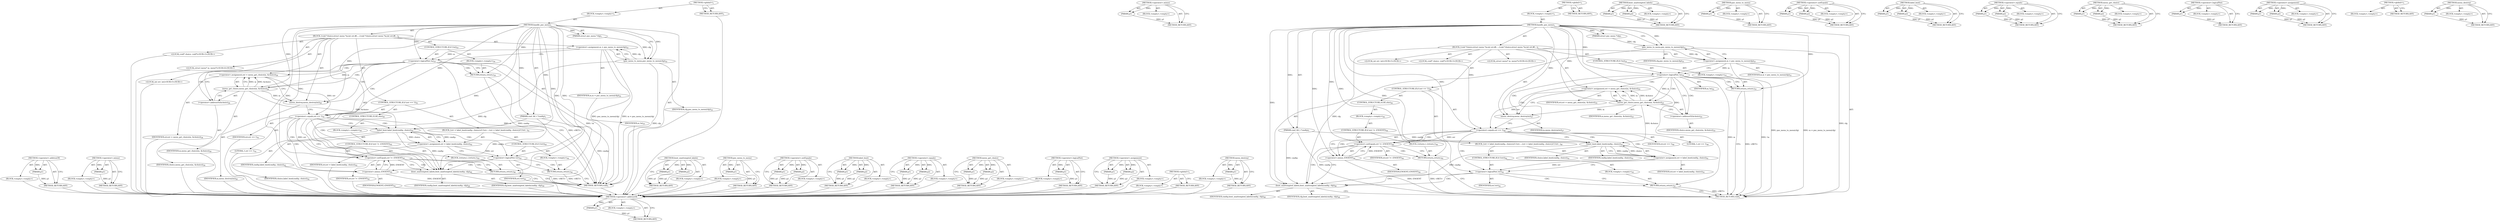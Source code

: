 digraph "menu_destroy" {
vulnerable_102 [label=<(METHOD,&lt;operator&gt;.addressOf)>];
vulnerable_103 [label=<(PARAM,p1)>];
vulnerable_104 [label=<(BLOCK,&lt;empty&gt;,&lt;empty&gt;)>];
vulnerable_105 [label=<(METHOD_RETURN,ANY)>];
vulnerable_125 [label=<(METHOD,&lt;operator&gt;.minus)>];
vulnerable_126 [label=<(PARAM,p1)>];
vulnerable_127 [label=<(BLOCK,&lt;empty&gt;,&lt;empty&gt;)>];
vulnerable_128 [label=<(METHOD_RETURN,ANY)>];
vulnerable_6 [label=<(METHOD,&lt;global&gt;)<SUB>1</SUB>>];
vulnerable_7 [label=<(BLOCK,&lt;empty&gt;,&lt;empty&gt;)<SUB>1</SUB>>];
vulnerable_8 [label=<(METHOD,handle_pxe_menu)<SUB>1</SUB>>];
vulnerable_9 [label=<(PARAM,cmd_tbl_t *cmdtp)<SUB>1</SUB>>];
vulnerable_10 [label=<(PARAM,struct pxe_menu *cfg)<SUB>1</SUB>>];
vulnerable_11 [label=<(BLOCK,{
	void *choice;
	struct menu *m;
	int err;

#i...,{
	void *choice;
	struct menu *m;
	int err;

#i...)<SUB>2</SUB>>];
vulnerable_12 [label="<(LOCAL,void* choice: void*)<SUB>3</SUB>>"];
vulnerable_13 [label="<(LOCAL,struct menu* m: menu*)<SUB>4</SUB>>"];
vulnerable_14 [label="<(LOCAL,int err: int)<SUB>5</SUB>>"];
vulnerable_15 [label=<(&lt;operator&gt;.assignment,m = pxe_menu_to_menu(cfg))<SUB>21</SUB>>];
vulnerable_16 [label=<(IDENTIFIER,m,m = pxe_menu_to_menu(cfg))<SUB>21</SUB>>];
vulnerable_17 [label=<(pxe_menu_to_menu,pxe_menu_to_menu(cfg))<SUB>21</SUB>>];
vulnerable_18 [label=<(IDENTIFIER,cfg,pxe_menu_to_menu(cfg))<SUB>21</SUB>>];
vulnerable_19 [label=<(CONTROL_STRUCTURE,IF,if (!m))<SUB>22</SUB>>];
vulnerable_20 [label=<(&lt;operator&gt;.logicalNot,!m)<SUB>22</SUB>>];
vulnerable_21 [label=<(IDENTIFIER,m,!m)<SUB>22</SUB>>];
vulnerable_22 [label=<(BLOCK,&lt;empty&gt;,&lt;empty&gt;)<SUB>23</SUB>>];
vulnerable_23 [label=<(RETURN,return;,return;)<SUB>23</SUB>>];
vulnerable_24 [label=<(&lt;operator&gt;.assignment,err = menu_get_choice(m, &amp;choice))<SUB>25</SUB>>];
vulnerable_25 [label=<(IDENTIFIER,err,err = menu_get_choice(m, &amp;choice))<SUB>25</SUB>>];
vulnerable_26 [label=<(menu_get_choice,menu_get_choice(m, &amp;choice))<SUB>25</SUB>>];
vulnerable_27 [label=<(IDENTIFIER,m,menu_get_choice(m, &amp;choice))<SUB>25</SUB>>];
vulnerable_28 [label=<(&lt;operator&gt;.addressOf,&amp;choice)<SUB>25</SUB>>];
vulnerable_29 [label=<(IDENTIFIER,choice,menu_get_choice(m, &amp;choice))<SUB>25</SUB>>];
vulnerable_30 [label=<(menu_destroy,menu_destroy(m))<SUB>27</SUB>>];
vulnerable_31 [label=<(IDENTIFIER,m,menu_destroy(m))<SUB>27</SUB>>];
vulnerable_32 [label=<(CONTROL_STRUCTURE,IF,if (err == 1))<SUB>40</SUB>>];
vulnerable_33 [label=<(&lt;operator&gt;.equals,err == 1)<SUB>40</SUB>>];
vulnerable_34 [label=<(IDENTIFIER,err,err == 1)<SUB>40</SUB>>];
vulnerable_35 [label=<(LITERAL,1,err == 1)<SUB>40</SUB>>];
vulnerable_36 [label=<(BLOCK,{
		err = label_boot(cmdtp, choice);
		if (!err...,{
		err = label_boot(cmdtp, choice);
		if (!err...)<SUB>40</SUB>>];
vulnerable_37 [label=<(&lt;operator&gt;.assignment,err = label_boot(cmdtp, choice))<SUB>41</SUB>>];
vulnerable_38 [label=<(IDENTIFIER,err,err = label_boot(cmdtp, choice))<SUB>41</SUB>>];
vulnerable_39 [label=<(label_boot,label_boot(cmdtp, choice))<SUB>41</SUB>>];
vulnerable_40 [label=<(IDENTIFIER,cmdtp,label_boot(cmdtp, choice))<SUB>41</SUB>>];
vulnerable_41 [label=<(IDENTIFIER,choice,label_boot(cmdtp, choice))<SUB>41</SUB>>];
vulnerable_42 [label=<(CONTROL_STRUCTURE,IF,if (!err))<SUB>42</SUB>>];
vulnerable_43 [label=<(&lt;operator&gt;.logicalNot,!err)<SUB>42</SUB>>];
vulnerable_44 [label=<(IDENTIFIER,err,!err)<SUB>42</SUB>>];
vulnerable_45 [label=<(BLOCK,&lt;empty&gt;,&lt;empty&gt;)<SUB>43</SUB>>];
vulnerable_46 [label=<(RETURN,return;,return;)<SUB>43</SUB>>];
vulnerable_47 [label=<(CONTROL_STRUCTURE,ELSE,else)<SUB>44</SUB>>];
vulnerable_48 [label=<(BLOCK,&lt;empty&gt;,&lt;empty&gt;)<SUB>44</SUB>>];
vulnerable_49 [label=<(CONTROL_STRUCTURE,IF,if (err != -ENOENT))<SUB>44</SUB>>];
vulnerable_50 [label=<(&lt;operator&gt;.notEquals,err != -ENOENT)<SUB>44</SUB>>];
vulnerable_51 [label=<(IDENTIFIER,err,err != -ENOENT)<SUB>44</SUB>>];
vulnerable_52 [label=<(&lt;operator&gt;.minus,-ENOENT)<SUB>44</SUB>>];
vulnerable_53 [label=<(IDENTIFIER,ENOENT,-ENOENT)<SUB>44</SUB>>];
vulnerable_54 [label=<(BLOCK,{
		return;
	},{
		return;
	})<SUB>44</SUB>>];
vulnerable_55 [label=<(RETURN,return;,return;)<SUB>45</SUB>>];
vulnerable_56 [label=<(boot_unattempted_labels,boot_unattempted_labels(cmdtp, cfg))<SUB>48</SUB>>];
vulnerable_57 [label=<(IDENTIFIER,cmdtp,boot_unattempted_labels(cmdtp, cfg))<SUB>48</SUB>>];
vulnerable_58 [label=<(IDENTIFIER,cfg,boot_unattempted_labels(cmdtp, cfg))<SUB>48</SUB>>];
vulnerable_59 [label=<(METHOD_RETURN,void)<SUB>1</SUB>>];
vulnerable_61 [label=<(METHOD_RETURN,ANY)<SUB>1</SUB>>];
vulnerable_129 [label=<(METHOD,boot_unattempted_labels)>];
vulnerable_130 [label=<(PARAM,p1)>];
vulnerable_131 [label=<(PARAM,p2)>];
vulnerable_132 [label=<(BLOCK,&lt;empty&gt;,&lt;empty&gt;)>];
vulnerable_133 [label=<(METHOD_RETURN,ANY)>];
vulnerable_89 [label=<(METHOD,pxe_menu_to_menu)>];
vulnerable_90 [label=<(PARAM,p1)>];
vulnerable_91 [label=<(BLOCK,&lt;empty&gt;,&lt;empty&gt;)>];
vulnerable_92 [label=<(METHOD_RETURN,ANY)>];
vulnerable_120 [label=<(METHOD,&lt;operator&gt;.notEquals)>];
vulnerable_121 [label=<(PARAM,p1)>];
vulnerable_122 [label=<(PARAM,p2)>];
vulnerable_123 [label=<(BLOCK,&lt;empty&gt;,&lt;empty&gt;)>];
vulnerable_124 [label=<(METHOD_RETURN,ANY)>];
vulnerable_115 [label=<(METHOD,label_boot)>];
vulnerable_116 [label=<(PARAM,p1)>];
vulnerable_117 [label=<(PARAM,p2)>];
vulnerable_118 [label=<(BLOCK,&lt;empty&gt;,&lt;empty&gt;)>];
vulnerable_119 [label=<(METHOD_RETURN,ANY)>];
vulnerable_110 [label=<(METHOD,&lt;operator&gt;.equals)>];
vulnerable_111 [label=<(PARAM,p1)>];
vulnerable_112 [label=<(PARAM,p2)>];
vulnerable_113 [label=<(BLOCK,&lt;empty&gt;,&lt;empty&gt;)>];
vulnerable_114 [label=<(METHOD_RETURN,ANY)>];
vulnerable_97 [label=<(METHOD,menu_get_choice)>];
vulnerable_98 [label=<(PARAM,p1)>];
vulnerable_99 [label=<(PARAM,p2)>];
vulnerable_100 [label=<(BLOCK,&lt;empty&gt;,&lt;empty&gt;)>];
vulnerable_101 [label=<(METHOD_RETURN,ANY)>];
vulnerable_93 [label=<(METHOD,&lt;operator&gt;.logicalNot)>];
vulnerable_94 [label=<(PARAM,p1)>];
vulnerable_95 [label=<(BLOCK,&lt;empty&gt;,&lt;empty&gt;)>];
vulnerable_96 [label=<(METHOD_RETURN,ANY)>];
vulnerable_84 [label=<(METHOD,&lt;operator&gt;.assignment)>];
vulnerable_85 [label=<(PARAM,p1)>];
vulnerable_86 [label=<(PARAM,p2)>];
vulnerable_87 [label=<(BLOCK,&lt;empty&gt;,&lt;empty&gt;)>];
vulnerable_88 [label=<(METHOD_RETURN,ANY)>];
vulnerable_78 [label=<(METHOD,&lt;global&gt;)<SUB>1</SUB>>];
vulnerable_79 [label=<(BLOCK,&lt;empty&gt;,&lt;empty&gt;)>];
vulnerable_80 [label=<(METHOD_RETURN,ANY)>];
vulnerable_106 [label=<(METHOD,menu_destroy)>];
vulnerable_107 [label=<(PARAM,p1)>];
vulnerable_108 [label=<(BLOCK,&lt;empty&gt;,&lt;empty&gt;)>];
vulnerable_109 [label=<(METHOD_RETURN,ANY)>];
fixed_102 [label=<(METHOD,&lt;operator&gt;.addressOf)>];
fixed_103 [label=<(PARAM,p1)>];
fixed_104 [label=<(BLOCK,&lt;empty&gt;,&lt;empty&gt;)>];
fixed_105 [label=<(METHOD_RETURN,ANY)>];
fixed_125 [label=<(METHOD,&lt;operator&gt;.minus)>];
fixed_126 [label=<(PARAM,p1)>];
fixed_127 [label=<(BLOCK,&lt;empty&gt;,&lt;empty&gt;)>];
fixed_128 [label=<(METHOD_RETURN,ANY)>];
fixed_6 [label=<(METHOD,&lt;global&gt;)<SUB>1</SUB>>];
fixed_7 [label=<(BLOCK,&lt;empty&gt;,&lt;empty&gt;)<SUB>1</SUB>>];
fixed_8 [label=<(METHOD,handle_pxe_menu)<SUB>1</SUB>>];
fixed_9 [label=<(PARAM,cmd_tbl_t *cmdtp)<SUB>1</SUB>>];
fixed_10 [label=<(PARAM,struct pxe_menu *cfg)<SUB>1</SUB>>];
fixed_11 [label=<(BLOCK,{
	void *choice;
	struct menu *m;
	int err;

#i...,{
	void *choice;
	struct menu *m;
	int err;

#i...)<SUB>2</SUB>>];
fixed_12 [label="<(LOCAL,void* choice: void*)<SUB>3</SUB>>"];
fixed_13 [label="<(LOCAL,struct menu* m: menu*)<SUB>4</SUB>>"];
fixed_14 [label="<(LOCAL,int err: int)<SUB>5</SUB>>"];
fixed_15 [label=<(&lt;operator&gt;.assignment,m = pxe_menu_to_menu(cfg))<SUB>22</SUB>>];
fixed_16 [label=<(IDENTIFIER,m,m = pxe_menu_to_menu(cfg))<SUB>22</SUB>>];
fixed_17 [label=<(pxe_menu_to_menu,pxe_menu_to_menu(cfg))<SUB>22</SUB>>];
fixed_18 [label=<(IDENTIFIER,cfg,pxe_menu_to_menu(cfg))<SUB>22</SUB>>];
fixed_19 [label=<(CONTROL_STRUCTURE,IF,if (!m))<SUB>23</SUB>>];
fixed_20 [label=<(&lt;operator&gt;.logicalNot,!m)<SUB>23</SUB>>];
fixed_21 [label=<(IDENTIFIER,m,!m)<SUB>23</SUB>>];
fixed_22 [label=<(BLOCK,&lt;empty&gt;,&lt;empty&gt;)<SUB>24</SUB>>];
fixed_23 [label=<(RETURN,return;,return;)<SUB>24</SUB>>];
fixed_24 [label=<(&lt;operator&gt;.assignment,err = menu_get_choice(m, &amp;choice))<SUB>26</SUB>>];
fixed_25 [label=<(IDENTIFIER,err,err = menu_get_choice(m, &amp;choice))<SUB>26</SUB>>];
fixed_26 [label=<(menu_get_choice,menu_get_choice(m, &amp;choice))<SUB>26</SUB>>];
fixed_27 [label=<(IDENTIFIER,m,menu_get_choice(m, &amp;choice))<SUB>26</SUB>>];
fixed_28 [label=<(&lt;operator&gt;.addressOf,&amp;choice)<SUB>26</SUB>>];
fixed_29 [label=<(IDENTIFIER,choice,menu_get_choice(m, &amp;choice))<SUB>26</SUB>>];
fixed_30 [label=<(menu_destroy,menu_destroy(m))<SUB>28</SUB>>];
fixed_31 [label=<(IDENTIFIER,m,menu_destroy(m))<SUB>28</SUB>>];
fixed_32 [label=<(CONTROL_STRUCTURE,IF,if (err == 1))<SUB>41</SUB>>];
fixed_33 [label=<(&lt;operator&gt;.equals,err == 1)<SUB>41</SUB>>];
fixed_34 [label=<(IDENTIFIER,err,err == 1)<SUB>41</SUB>>];
fixed_35 [label=<(LITERAL,1,err == 1)<SUB>41</SUB>>];
fixed_36 [label=<(BLOCK,{
		err = label_boot(cmdtp, choice);
		if (!err...,{
		err = label_boot(cmdtp, choice);
		if (!err...)<SUB>41</SUB>>];
fixed_37 [label=<(&lt;operator&gt;.assignment,err = label_boot(cmdtp, choice))<SUB>42</SUB>>];
fixed_38 [label=<(IDENTIFIER,err,err = label_boot(cmdtp, choice))<SUB>42</SUB>>];
fixed_39 [label=<(label_boot,label_boot(cmdtp, choice))<SUB>42</SUB>>];
fixed_40 [label=<(IDENTIFIER,cmdtp,label_boot(cmdtp, choice))<SUB>42</SUB>>];
fixed_41 [label=<(IDENTIFIER,choice,label_boot(cmdtp, choice))<SUB>42</SUB>>];
fixed_42 [label=<(CONTROL_STRUCTURE,IF,if (!err))<SUB>43</SUB>>];
fixed_43 [label=<(&lt;operator&gt;.logicalNot,!err)<SUB>43</SUB>>];
fixed_44 [label=<(IDENTIFIER,err,!err)<SUB>43</SUB>>];
fixed_45 [label=<(BLOCK,&lt;empty&gt;,&lt;empty&gt;)<SUB>44</SUB>>];
fixed_46 [label=<(RETURN,return;,return;)<SUB>44</SUB>>];
fixed_47 [label=<(CONTROL_STRUCTURE,ELSE,else)<SUB>45</SUB>>];
fixed_48 [label=<(BLOCK,&lt;empty&gt;,&lt;empty&gt;)<SUB>45</SUB>>];
fixed_49 [label=<(CONTROL_STRUCTURE,IF,if (err != -ENOENT))<SUB>45</SUB>>];
fixed_50 [label=<(&lt;operator&gt;.notEquals,err != -ENOENT)<SUB>45</SUB>>];
fixed_51 [label=<(IDENTIFIER,err,err != -ENOENT)<SUB>45</SUB>>];
fixed_52 [label=<(&lt;operator&gt;.minus,-ENOENT)<SUB>45</SUB>>];
fixed_53 [label=<(IDENTIFIER,ENOENT,-ENOENT)<SUB>45</SUB>>];
fixed_54 [label=<(BLOCK,{
		return;
	},{
		return;
	})<SUB>45</SUB>>];
fixed_55 [label=<(RETURN,return;,return;)<SUB>46</SUB>>];
fixed_56 [label=<(boot_unattempted_labels,boot_unattempted_labels(cmdtp, cfg))<SUB>49</SUB>>];
fixed_57 [label=<(IDENTIFIER,cmdtp,boot_unattempted_labels(cmdtp, cfg))<SUB>49</SUB>>];
fixed_58 [label=<(IDENTIFIER,cfg,boot_unattempted_labels(cmdtp, cfg))<SUB>49</SUB>>];
fixed_59 [label=<(METHOD_RETURN,void)<SUB>1</SUB>>];
fixed_61 [label=<(METHOD_RETURN,ANY)<SUB>1</SUB>>];
fixed_129 [label=<(METHOD,boot_unattempted_labels)>];
fixed_130 [label=<(PARAM,p1)>];
fixed_131 [label=<(PARAM,p2)>];
fixed_132 [label=<(BLOCK,&lt;empty&gt;,&lt;empty&gt;)>];
fixed_133 [label=<(METHOD_RETURN,ANY)>];
fixed_89 [label=<(METHOD,pxe_menu_to_menu)>];
fixed_90 [label=<(PARAM,p1)>];
fixed_91 [label=<(BLOCK,&lt;empty&gt;,&lt;empty&gt;)>];
fixed_92 [label=<(METHOD_RETURN,ANY)>];
fixed_120 [label=<(METHOD,&lt;operator&gt;.notEquals)>];
fixed_121 [label=<(PARAM,p1)>];
fixed_122 [label=<(PARAM,p2)>];
fixed_123 [label=<(BLOCK,&lt;empty&gt;,&lt;empty&gt;)>];
fixed_124 [label=<(METHOD_RETURN,ANY)>];
fixed_115 [label=<(METHOD,label_boot)>];
fixed_116 [label=<(PARAM,p1)>];
fixed_117 [label=<(PARAM,p2)>];
fixed_118 [label=<(BLOCK,&lt;empty&gt;,&lt;empty&gt;)>];
fixed_119 [label=<(METHOD_RETURN,ANY)>];
fixed_110 [label=<(METHOD,&lt;operator&gt;.equals)>];
fixed_111 [label=<(PARAM,p1)>];
fixed_112 [label=<(PARAM,p2)>];
fixed_113 [label=<(BLOCK,&lt;empty&gt;,&lt;empty&gt;)>];
fixed_114 [label=<(METHOD_RETURN,ANY)>];
fixed_97 [label=<(METHOD,menu_get_choice)>];
fixed_98 [label=<(PARAM,p1)>];
fixed_99 [label=<(PARAM,p2)>];
fixed_100 [label=<(BLOCK,&lt;empty&gt;,&lt;empty&gt;)>];
fixed_101 [label=<(METHOD_RETURN,ANY)>];
fixed_93 [label=<(METHOD,&lt;operator&gt;.logicalNot)>];
fixed_94 [label=<(PARAM,p1)>];
fixed_95 [label=<(BLOCK,&lt;empty&gt;,&lt;empty&gt;)>];
fixed_96 [label=<(METHOD_RETURN,ANY)>];
fixed_84 [label=<(METHOD,&lt;operator&gt;.assignment)>];
fixed_85 [label=<(PARAM,p1)>];
fixed_86 [label=<(PARAM,p2)>];
fixed_87 [label=<(BLOCK,&lt;empty&gt;,&lt;empty&gt;)>];
fixed_88 [label=<(METHOD_RETURN,ANY)>];
fixed_78 [label=<(METHOD,&lt;global&gt;)<SUB>1</SUB>>];
fixed_79 [label=<(BLOCK,&lt;empty&gt;,&lt;empty&gt;)>];
fixed_80 [label=<(METHOD_RETURN,ANY)>];
fixed_106 [label=<(METHOD,menu_destroy)>];
fixed_107 [label=<(PARAM,p1)>];
fixed_108 [label=<(BLOCK,&lt;empty&gt;,&lt;empty&gt;)>];
fixed_109 [label=<(METHOD_RETURN,ANY)>];
vulnerable_102 -> vulnerable_103  [key=0, label="AST: "];
vulnerable_102 -> vulnerable_103  [key=1, label="DDG: "];
vulnerable_102 -> vulnerable_104  [key=0, label="AST: "];
vulnerable_102 -> vulnerable_105  [key=0, label="AST: "];
vulnerable_102 -> vulnerable_105  [key=1, label="CFG: "];
vulnerable_103 -> vulnerable_105  [key=0, label="DDG: p1"];
vulnerable_125 -> vulnerable_126  [key=0, label="AST: "];
vulnerable_125 -> vulnerable_126  [key=1, label="DDG: "];
vulnerable_125 -> vulnerable_127  [key=0, label="AST: "];
vulnerable_125 -> vulnerable_128  [key=0, label="AST: "];
vulnerable_125 -> vulnerable_128  [key=1, label="CFG: "];
vulnerable_126 -> vulnerable_128  [key=0, label="DDG: p1"];
vulnerable_6 -> vulnerable_7  [key=0, label="AST: "];
vulnerable_6 -> vulnerable_61  [key=0, label="AST: "];
vulnerable_6 -> vulnerable_61  [key=1, label="CFG: "];
vulnerable_7 -> vulnerable_8  [key=0, label="AST: "];
vulnerable_8 -> vulnerable_9  [key=0, label="AST: "];
vulnerable_8 -> vulnerable_9  [key=1, label="DDG: "];
vulnerable_8 -> vulnerable_10  [key=0, label="AST: "];
vulnerable_8 -> vulnerable_10  [key=1, label="DDG: "];
vulnerable_8 -> vulnerable_11  [key=0, label="AST: "];
vulnerable_8 -> vulnerable_59  [key=0, label="AST: "];
vulnerable_8 -> vulnerable_17  [key=0, label="CFG: "];
vulnerable_8 -> vulnerable_17  [key=1, label="DDG: "];
vulnerable_8 -> vulnerable_30  [key=0, label="DDG: "];
vulnerable_8 -> vulnerable_56  [key=0, label="DDG: "];
vulnerable_8 -> vulnerable_20  [key=0, label="DDG: "];
vulnerable_8 -> vulnerable_23  [key=0, label="DDG: "];
vulnerable_8 -> vulnerable_26  [key=0, label="DDG: "];
vulnerable_8 -> vulnerable_33  [key=0, label="DDG: "];
vulnerable_8 -> vulnerable_39  [key=0, label="DDG: "];
vulnerable_8 -> vulnerable_43  [key=0, label="DDG: "];
vulnerable_8 -> vulnerable_46  [key=0, label="DDG: "];
vulnerable_8 -> vulnerable_50  [key=0, label="DDG: "];
vulnerable_8 -> vulnerable_55  [key=0, label="DDG: "];
vulnerable_8 -> vulnerable_52  [key=0, label="DDG: "];
vulnerable_9 -> vulnerable_59  [key=0, label="DDG: cmdtp"];
vulnerable_9 -> vulnerable_56  [key=0, label="DDG: cmdtp"];
vulnerable_9 -> vulnerable_39  [key=0, label="DDG: cmdtp"];
vulnerable_10 -> vulnerable_17  [key=0, label="DDG: cfg"];
vulnerable_11 -> vulnerable_12  [key=0, label="AST: "];
vulnerable_11 -> vulnerable_13  [key=0, label="AST: "];
vulnerable_11 -> vulnerable_14  [key=0, label="AST: "];
vulnerable_11 -> vulnerable_15  [key=0, label="AST: "];
vulnerable_11 -> vulnerable_19  [key=0, label="AST: "];
vulnerable_11 -> vulnerable_24  [key=0, label="AST: "];
vulnerable_11 -> vulnerable_30  [key=0, label="AST: "];
vulnerable_11 -> vulnerable_32  [key=0, label="AST: "];
vulnerable_11 -> vulnerable_56  [key=0, label="AST: "];
vulnerable_15 -> vulnerable_16  [key=0, label="AST: "];
vulnerable_15 -> vulnerable_17  [key=0, label="AST: "];
vulnerable_15 -> vulnerable_20  [key=0, label="CFG: "];
vulnerable_15 -> vulnerable_20  [key=1, label="DDG: m"];
vulnerable_15 -> vulnerable_59  [key=0, label="DDG: pxe_menu_to_menu(cfg)"];
vulnerable_15 -> vulnerable_59  [key=1, label="DDG: m = pxe_menu_to_menu(cfg)"];
vulnerable_17 -> vulnerable_18  [key=0, label="AST: "];
vulnerable_17 -> vulnerable_15  [key=0, label="CFG: "];
vulnerable_17 -> vulnerable_15  [key=1, label="DDG: cfg"];
vulnerable_17 -> vulnerable_59  [key=0, label="DDG: cfg"];
vulnerable_17 -> vulnerable_56  [key=0, label="DDG: cfg"];
vulnerable_19 -> vulnerable_20  [key=0, label="AST: "];
vulnerable_19 -> vulnerable_22  [key=0, label="AST: "];
vulnerable_20 -> vulnerable_21  [key=0, label="AST: "];
vulnerable_20 -> vulnerable_23  [key=0, label="CFG: "];
vulnerable_20 -> vulnerable_23  [key=1, label="CDG: "];
vulnerable_20 -> vulnerable_28  [key=0, label="CFG: "];
vulnerable_20 -> vulnerable_28  [key=1, label="CDG: "];
vulnerable_20 -> vulnerable_59  [key=0, label="DDG: m"];
vulnerable_20 -> vulnerable_59  [key=1, label="DDG: !m"];
vulnerable_20 -> vulnerable_26  [key=0, label="DDG: m"];
vulnerable_20 -> vulnerable_26  [key=1, label="CDG: "];
vulnerable_20 -> vulnerable_24  [key=0, label="CDG: "];
vulnerable_20 -> vulnerable_30  [key=0, label="CDG: "];
vulnerable_20 -> vulnerable_33  [key=0, label="CDG: "];
vulnerable_22 -> vulnerable_23  [key=0, label="AST: "];
vulnerable_23 -> vulnerable_59  [key=0, label="CFG: "];
vulnerable_23 -> vulnerable_59  [key=1, label="DDG: &lt;RET&gt;"];
vulnerable_24 -> vulnerable_25  [key=0, label="AST: "];
vulnerable_24 -> vulnerable_26  [key=0, label="AST: "];
vulnerable_24 -> vulnerable_30  [key=0, label="CFG: "];
vulnerable_24 -> vulnerable_33  [key=0, label="DDG: err"];
vulnerable_26 -> vulnerable_27  [key=0, label="AST: "];
vulnerable_26 -> vulnerable_28  [key=0, label="AST: "];
vulnerable_26 -> vulnerable_24  [key=0, label="CFG: "];
vulnerable_26 -> vulnerable_24  [key=1, label="DDG: m"];
vulnerable_26 -> vulnerable_24  [key=2, label="DDG: &amp;choice"];
vulnerable_26 -> vulnerable_30  [key=0, label="DDG: m"];
vulnerable_26 -> vulnerable_39  [key=0, label="DDG: &amp;choice"];
vulnerable_28 -> vulnerable_29  [key=0, label="AST: "];
vulnerable_28 -> vulnerable_26  [key=0, label="CFG: "];
vulnerable_30 -> vulnerable_31  [key=0, label="AST: "];
vulnerable_30 -> vulnerable_33  [key=0, label="CFG: "];
vulnerable_32 -> vulnerable_33  [key=0, label="AST: "];
vulnerable_32 -> vulnerable_36  [key=0, label="AST: "];
vulnerable_32 -> vulnerable_47  [key=0, label="AST: "];
vulnerable_33 -> vulnerable_34  [key=0, label="AST: "];
vulnerable_33 -> vulnerable_35  [key=0, label="AST: "];
vulnerable_33 -> vulnerable_39  [key=0, label="CFG: "];
vulnerable_33 -> vulnerable_39  [key=1, label="CDG: "];
vulnerable_33 -> vulnerable_52  [key=0, label="CFG: "];
vulnerable_33 -> vulnerable_52  [key=1, label="CDG: "];
vulnerable_33 -> vulnerable_50  [key=0, label="DDG: err"];
vulnerable_33 -> vulnerable_50  [key=1, label="CDG: "];
vulnerable_33 -> vulnerable_37  [key=0, label="CDG: "];
vulnerable_33 -> vulnerable_43  [key=0, label="CDG: "];
vulnerable_36 -> vulnerable_37  [key=0, label="AST: "];
vulnerable_36 -> vulnerable_42  [key=0, label="AST: "];
vulnerable_37 -> vulnerable_38  [key=0, label="AST: "];
vulnerable_37 -> vulnerable_39  [key=0, label="AST: "];
vulnerable_37 -> vulnerable_43  [key=0, label="CFG: "];
vulnerable_37 -> vulnerable_43  [key=1, label="DDG: err"];
vulnerable_39 -> vulnerable_40  [key=0, label="AST: "];
vulnerable_39 -> vulnerable_41  [key=0, label="AST: "];
vulnerable_39 -> vulnerable_37  [key=0, label="CFG: "];
vulnerable_39 -> vulnerable_37  [key=1, label="DDG: cmdtp"];
vulnerable_39 -> vulnerable_37  [key=2, label="DDG: choice"];
vulnerable_39 -> vulnerable_56  [key=0, label="DDG: cmdtp"];
vulnerable_42 -> vulnerable_43  [key=0, label="AST: "];
vulnerable_42 -> vulnerable_45  [key=0, label="AST: "];
vulnerable_43 -> vulnerable_44  [key=0, label="AST: "];
vulnerable_43 -> vulnerable_46  [key=0, label="CFG: "];
vulnerable_43 -> vulnerable_46  [key=1, label="CDG: "];
vulnerable_43 -> vulnerable_56  [key=0, label="CFG: "];
vulnerable_43 -> vulnerable_56  [key=1, label="CDG: "];
vulnerable_45 -> vulnerable_46  [key=0, label="AST: "];
vulnerable_46 -> vulnerable_59  [key=0, label="CFG: "];
vulnerable_46 -> vulnerable_59  [key=1, label="DDG: &lt;RET&gt;"];
vulnerable_47 -> vulnerable_48  [key=0, label="AST: "];
vulnerable_48 -> vulnerable_49  [key=0, label="AST: "];
vulnerable_49 -> vulnerable_50  [key=0, label="AST: "];
vulnerable_49 -> vulnerable_54  [key=0, label="AST: "];
vulnerable_50 -> vulnerable_51  [key=0, label="AST: "];
vulnerable_50 -> vulnerable_52  [key=0, label="AST: "];
vulnerable_50 -> vulnerable_55  [key=0, label="CFG: "];
vulnerable_50 -> vulnerable_55  [key=1, label="CDG: "];
vulnerable_50 -> vulnerable_56  [key=0, label="CFG: "];
vulnerable_50 -> vulnerable_56  [key=1, label="CDG: "];
vulnerable_52 -> vulnerable_53  [key=0, label="AST: "];
vulnerable_52 -> vulnerable_50  [key=0, label="CFG: "];
vulnerable_52 -> vulnerable_50  [key=1, label="DDG: ENOENT"];
vulnerable_52 -> vulnerable_59  [key=0, label="DDG: ENOENT"];
vulnerable_54 -> vulnerable_55  [key=0, label="AST: "];
vulnerable_55 -> vulnerable_59  [key=0, label="CFG: "];
vulnerable_55 -> vulnerable_59  [key=1, label="DDG: &lt;RET&gt;"];
vulnerable_56 -> vulnerable_57  [key=0, label="AST: "];
vulnerable_56 -> vulnerable_58  [key=0, label="AST: "];
vulnerable_56 -> vulnerable_59  [key=0, label="CFG: "];
vulnerable_129 -> vulnerable_130  [key=0, label="AST: "];
vulnerable_129 -> vulnerable_130  [key=1, label="DDG: "];
vulnerable_129 -> vulnerable_132  [key=0, label="AST: "];
vulnerable_129 -> vulnerable_131  [key=0, label="AST: "];
vulnerable_129 -> vulnerable_131  [key=1, label="DDG: "];
vulnerable_129 -> vulnerable_133  [key=0, label="AST: "];
vulnerable_129 -> vulnerable_133  [key=1, label="CFG: "];
vulnerable_130 -> vulnerable_133  [key=0, label="DDG: p1"];
vulnerable_131 -> vulnerable_133  [key=0, label="DDG: p2"];
vulnerable_89 -> vulnerable_90  [key=0, label="AST: "];
vulnerable_89 -> vulnerable_90  [key=1, label="DDG: "];
vulnerable_89 -> vulnerable_91  [key=0, label="AST: "];
vulnerable_89 -> vulnerable_92  [key=0, label="AST: "];
vulnerable_89 -> vulnerable_92  [key=1, label="CFG: "];
vulnerable_90 -> vulnerable_92  [key=0, label="DDG: p1"];
vulnerable_120 -> vulnerable_121  [key=0, label="AST: "];
vulnerable_120 -> vulnerable_121  [key=1, label="DDG: "];
vulnerable_120 -> vulnerable_123  [key=0, label="AST: "];
vulnerable_120 -> vulnerable_122  [key=0, label="AST: "];
vulnerable_120 -> vulnerable_122  [key=1, label="DDG: "];
vulnerable_120 -> vulnerable_124  [key=0, label="AST: "];
vulnerable_120 -> vulnerable_124  [key=1, label="CFG: "];
vulnerable_121 -> vulnerable_124  [key=0, label="DDG: p1"];
vulnerable_122 -> vulnerable_124  [key=0, label="DDG: p2"];
vulnerable_115 -> vulnerable_116  [key=0, label="AST: "];
vulnerable_115 -> vulnerable_116  [key=1, label="DDG: "];
vulnerable_115 -> vulnerable_118  [key=0, label="AST: "];
vulnerable_115 -> vulnerable_117  [key=0, label="AST: "];
vulnerable_115 -> vulnerable_117  [key=1, label="DDG: "];
vulnerable_115 -> vulnerable_119  [key=0, label="AST: "];
vulnerable_115 -> vulnerable_119  [key=1, label="CFG: "];
vulnerable_116 -> vulnerable_119  [key=0, label="DDG: p1"];
vulnerable_117 -> vulnerable_119  [key=0, label="DDG: p2"];
vulnerable_110 -> vulnerable_111  [key=0, label="AST: "];
vulnerable_110 -> vulnerable_111  [key=1, label="DDG: "];
vulnerable_110 -> vulnerable_113  [key=0, label="AST: "];
vulnerable_110 -> vulnerable_112  [key=0, label="AST: "];
vulnerable_110 -> vulnerable_112  [key=1, label="DDG: "];
vulnerable_110 -> vulnerable_114  [key=0, label="AST: "];
vulnerable_110 -> vulnerable_114  [key=1, label="CFG: "];
vulnerable_111 -> vulnerable_114  [key=0, label="DDG: p1"];
vulnerable_112 -> vulnerable_114  [key=0, label="DDG: p2"];
vulnerable_97 -> vulnerable_98  [key=0, label="AST: "];
vulnerable_97 -> vulnerable_98  [key=1, label="DDG: "];
vulnerable_97 -> vulnerable_100  [key=0, label="AST: "];
vulnerable_97 -> vulnerable_99  [key=0, label="AST: "];
vulnerable_97 -> vulnerable_99  [key=1, label="DDG: "];
vulnerable_97 -> vulnerable_101  [key=0, label="AST: "];
vulnerable_97 -> vulnerable_101  [key=1, label="CFG: "];
vulnerable_98 -> vulnerable_101  [key=0, label="DDG: p1"];
vulnerable_99 -> vulnerable_101  [key=0, label="DDG: p2"];
vulnerable_93 -> vulnerable_94  [key=0, label="AST: "];
vulnerable_93 -> vulnerable_94  [key=1, label="DDG: "];
vulnerable_93 -> vulnerable_95  [key=0, label="AST: "];
vulnerable_93 -> vulnerable_96  [key=0, label="AST: "];
vulnerable_93 -> vulnerable_96  [key=1, label="CFG: "];
vulnerable_94 -> vulnerable_96  [key=0, label="DDG: p1"];
vulnerable_84 -> vulnerable_85  [key=0, label="AST: "];
vulnerable_84 -> vulnerable_85  [key=1, label="DDG: "];
vulnerable_84 -> vulnerable_87  [key=0, label="AST: "];
vulnerable_84 -> vulnerable_86  [key=0, label="AST: "];
vulnerable_84 -> vulnerable_86  [key=1, label="DDG: "];
vulnerable_84 -> vulnerable_88  [key=0, label="AST: "];
vulnerable_84 -> vulnerable_88  [key=1, label="CFG: "];
vulnerable_85 -> vulnerable_88  [key=0, label="DDG: p1"];
vulnerable_86 -> vulnerable_88  [key=0, label="DDG: p2"];
vulnerable_78 -> vulnerable_79  [key=0, label="AST: "];
vulnerable_78 -> vulnerable_80  [key=0, label="AST: "];
vulnerable_78 -> vulnerable_80  [key=1, label="CFG: "];
vulnerable_106 -> vulnerable_107  [key=0, label="AST: "];
vulnerable_106 -> vulnerable_107  [key=1, label="DDG: "];
vulnerable_106 -> vulnerable_108  [key=0, label="AST: "];
vulnerable_106 -> vulnerable_109  [key=0, label="AST: "];
vulnerable_106 -> vulnerable_109  [key=1, label="CFG: "];
vulnerable_107 -> vulnerable_109  [key=0, label="DDG: p1"];
fixed_102 -> fixed_103  [key=0, label="AST: "];
fixed_102 -> fixed_103  [key=1, label="DDG: "];
fixed_102 -> fixed_104  [key=0, label="AST: "];
fixed_102 -> fixed_105  [key=0, label="AST: "];
fixed_102 -> fixed_105  [key=1, label="CFG: "];
fixed_103 -> fixed_105  [key=0, label="DDG: p1"];
fixed_104 -> vulnerable_102  [key=0];
fixed_105 -> vulnerable_102  [key=0];
fixed_125 -> fixed_126  [key=0, label="AST: "];
fixed_125 -> fixed_126  [key=1, label="DDG: "];
fixed_125 -> fixed_127  [key=0, label="AST: "];
fixed_125 -> fixed_128  [key=0, label="AST: "];
fixed_125 -> fixed_128  [key=1, label="CFG: "];
fixed_126 -> fixed_128  [key=0, label="DDG: p1"];
fixed_127 -> vulnerable_102  [key=0];
fixed_128 -> vulnerable_102  [key=0];
fixed_6 -> fixed_7  [key=0, label="AST: "];
fixed_6 -> fixed_61  [key=0, label="AST: "];
fixed_6 -> fixed_61  [key=1, label="CFG: "];
fixed_7 -> fixed_8  [key=0, label="AST: "];
fixed_8 -> fixed_9  [key=0, label="AST: "];
fixed_8 -> fixed_9  [key=1, label="DDG: "];
fixed_8 -> fixed_10  [key=0, label="AST: "];
fixed_8 -> fixed_10  [key=1, label="DDG: "];
fixed_8 -> fixed_11  [key=0, label="AST: "];
fixed_8 -> fixed_59  [key=0, label="AST: "];
fixed_8 -> fixed_17  [key=0, label="CFG: "];
fixed_8 -> fixed_17  [key=1, label="DDG: "];
fixed_8 -> fixed_30  [key=0, label="DDG: "];
fixed_8 -> fixed_56  [key=0, label="DDG: "];
fixed_8 -> fixed_20  [key=0, label="DDG: "];
fixed_8 -> fixed_23  [key=0, label="DDG: "];
fixed_8 -> fixed_26  [key=0, label="DDG: "];
fixed_8 -> fixed_33  [key=0, label="DDG: "];
fixed_8 -> fixed_39  [key=0, label="DDG: "];
fixed_8 -> fixed_43  [key=0, label="DDG: "];
fixed_8 -> fixed_46  [key=0, label="DDG: "];
fixed_8 -> fixed_50  [key=0, label="DDG: "];
fixed_8 -> fixed_55  [key=0, label="DDG: "];
fixed_8 -> fixed_52  [key=0, label="DDG: "];
fixed_9 -> fixed_59  [key=0, label="DDG: cmdtp"];
fixed_9 -> fixed_56  [key=0, label="DDG: cmdtp"];
fixed_9 -> fixed_39  [key=0, label="DDG: cmdtp"];
fixed_10 -> fixed_17  [key=0, label="DDG: cfg"];
fixed_11 -> fixed_12  [key=0, label="AST: "];
fixed_11 -> fixed_13  [key=0, label="AST: "];
fixed_11 -> fixed_14  [key=0, label="AST: "];
fixed_11 -> fixed_15  [key=0, label="AST: "];
fixed_11 -> fixed_19  [key=0, label="AST: "];
fixed_11 -> fixed_24  [key=0, label="AST: "];
fixed_11 -> fixed_30  [key=0, label="AST: "];
fixed_11 -> fixed_32  [key=0, label="AST: "];
fixed_11 -> fixed_56  [key=0, label="AST: "];
fixed_12 -> vulnerable_102  [key=0];
fixed_13 -> vulnerable_102  [key=0];
fixed_14 -> vulnerable_102  [key=0];
fixed_15 -> fixed_16  [key=0, label="AST: "];
fixed_15 -> fixed_17  [key=0, label="AST: "];
fixed_15 -> fixed_20  [key=0, label="CFG: "];
fixed_15 -> fixed_20  [key=1, label="DDG: m"];
fixed_15 -> fixed_59  [key=0, label="DDG: pxe_menu_to_menu(cfg)"];
fixed_15 -> fixed_59  [key=1, label="DDG: m = pxe_menu_to_menu(cfg)"];
fixed_16 -> vulnerable_102  [key=0];
fixed_17 -> fixed_18  [key=0, label="AST: "];
fixed_17 -> fixed_15  [key=0, label="CFG: "];
fixed_17 -> fixed_15  [key=1, label="DDG: cfg"];
fixed_17 -> fixed_59  [key=0, label="DDG: cfg"];
fixed_17 -> fixed_56  [key=0, label="DDG: cfg"];
fixed_18 -> vulnerable_102  [key=0];
fixed_19 -> fixed_20  [key=0, label="AST: "];
fixed_19 -> fixed_22  [key=0, label="AST: "];
fixed_20 -> fixed_21  [key=0, label="AST: "];
fixed_20 -> fixed_23  [key=0, label="CFG: "];
fixed_20 -> fixed_23  [key=1, label="CDG: "];
fixed_20 -> fixed_28  [key=0, label="CFG: "];
fixed_20 -> fixed_28  [key=1, label="CDG: "];
fixed_20 -> fixed_59  [key=0, label="DDG: m"];
fixed_20 -> fixed_59  [key=1, label="DDG: !m"];
fixed_20 -> fixed_26  [key=0, label="DDG: m"];
fixed_20 -> fixed_26  [key=1, label="CDG: "];
fixed_20 -> fixed_24  [key=0, label="CDG: "];
fixed_20 -> fixed_30  [key=0, label="CDG: "];
fixed_20 -> fixed_33  [key=0, label="CDG: "];
fixed_21 -> vulnerable_102  [key=0];
fixed_22 -> fixed_23  [key=0, label="AST: "];
fixed_23 -> fixed_59  [key=0, label="CFG: "];
fixed_23 -> fixed_59  [key=1, label="DDG: &lt;RET&gt;"];
fixed_24 -> fixed_25  [key=0, label="AST: "];
fixed_24 -> fixed_26  [key=0, label="AST: "];
fixed_24 -> fixed_30  [key=0, label="CFG: "];
fixed_24 -> fixed_33  [key=0, label="DDG: err"];
fixed_25 -> vulnerable_102  [key=0];
fixed_26 -> fixed_27  [key=0, label="AST: "];
fixed_26 -> fixed_28  [key=0, label="AST: "];
fixed_26 -> fixed_24  [key=0, label="CFG: "];
fixed_26 -> fixed_24  [key=1, label="DDG: m"];
fixed_26 -> fixed_24  [key=2, label="DDG: &amp;choice"];
fixed_26 -> fixed_30  [key=0, label="DDG: m"];
fixed_26 -> fixed_39  [key=0, label="DDG: &amp;choice"];
fixed_27 -> vulnerable_102  [key=0];
fixed_28 -> fixed_29  [key=0, label="AST: "];
fixed_28 -> fixed_26  [key=0, label="CFG: "];
fixed_29 -> vulnerable_102  [key=0];
fixed_30 -> fixed_31  [key=0, label="AST: "];
fixed_30 -> fixed_33  [key=0, label="CFG: "];
fixed_31 -> vulnerable_102  [key=0];
fixed_32 -> fixed_33  [key=0, label="AST: "];
fixed_32 -> fixed_36  [key=0, label="AST: "];
fixed_32 -> fixed_47  [key=0, label="AST: "];
fixed_33 -> fixed_34  [key=0, label="AST: "];
fixed_33 -> fixed_35  [key=0, label="AST: "];
fixed_33 -> fixed_39  [key=0, label="CFG: "];
fixed_33 -> fixed_39  [key=1, label="CDG: "];
fixed_33 -> fixed_52  [key=0, label="CFG: "];
fixed_33 -> fixed_52  [key=1, label="CDG: "];
fixed_33 -> fixed_50  [key=0, label="DDG: err"];
fixed_33 -> fixed_50  [key=1, label="CDG: "];
fixed_33 -> fixed_37  [key=0, label="CDG: "];
fixed_33 -> fixed_43  [key=0, label="CDG: "];
fixed_34 -> vulnerable_102  [key=0];
fixed_35 -> vulnerable_102  [key=0];
fixed_36 -> fixed_37  [key=0, label="AST: "];
fixed_36 -> fixed_42  [key=0, label="AST: "];
fixed_37 -> fixed_38  [key=0, label="AST: "];
fixed_37 -> fixed_39  [key=0, label="AST: "];
fixed_37 -> fixed_43  [key=0, label="CFG: "];
fixed_37 -> fixed_43  [key=1, label="DDG: err"];
fixed_38 -> vulnerable_102  [key=0];
fixed_39 -> fixed_40  [key=0, label="AST: "];
fixed_39 -> fixed_41  [key=0, label="AST: "];
fixed_39 -> fixed_37  [key=0, label="CFG: "];
fixed_39 -> fixed_37  [key=1, label="DDG: cmdtp"];
fixed_39 -> fixed_37  [key=2, label="DDG: choice"];
fixed_39 -> fixed_56  [key=0, label="DDG: cmdtp"];
fixed_40 -> vulnerable_102  [key=0];
fixed_41 -> vulnerable_102  [key=0];
fixed_42 -> fixed_43  [key=0, label="AST: "];
fixed_42 -> fixed_45  [key=0, label="AST: "];
fixed_43 -> fixed_44  [key=0, label="AST: "];
fixed_43 -> fixed_46  [key=0, label="CFG: "];
fixed_43 -> fixed_46  [key=1, label="CDG: "];
fixed_43 -> fixed_56  [key=0, label="CFG: "];
fixed_43 -> fixed_56  [key=1, label="CDG: "];
fixed_44 -> vulnerable_102  [key=0];
fixed_45 -> fixed_46  [key=0, label="AST: "];
fixed_46 -> fixed_59  [key=0, label="CFG: "];
fixed_46 -> fixed_59  [key=1, label="DDG: &lt;RET&gt;"];
fixed_47 -> fixed_48  [key=0, label="AST: "];
fixed_48 -> fixed_49  [key=0, label="AST: "];
fixed_49 -> fixed_50  [key=0, label="AST: "];
fixed_49 -> fixed_54  [key=0, label="AST: "];
fixed_50 -> fixed_51  [key=0, label="AST: "];
fixed_50 -> fixed_52  [key=0, label="AST: "];
fixed_50 -> fixed_55  [key=0, label="CFG: "];
fixed_50 -> fixed_55  [key=1, label="CDG: "];
fixed_50 -> fixed_56  [key=0, label="CFG: "];
fixed_50 -> fixed_56  [key=1, label="CDG: "];
fixed_51 -> vulnerable_102  [key=0];
fixed_52 -> fixed_53  [key=0, label="AST: "];
fixed_52 -> fixed_50  [key=0, label="CFG: "];
fixed_52 -> fixed_50  [key=1, label="DDG: ENOENT"];
fixed_52 -> fixed_59  [key=0, label="DDG: ENOENT"];
fixed_53 -> vulnerable_102  [key=0];
fixed_54 -> fixed_55  [key=0, label="AST: "];
fixed_55 -> fixed_59  [key=0, label="CFG: "];
fixed_55 -> fixed_59  [key=1, label="DDG: &lt;RET&gt;"];
fixed_56 -> fixed_57  [key=0, label="AST: "];
fixed_56 -> fixed_58  [key=0, label="AST: "];
fixed_56 -> fixed_59  [key=0, label="CFG: "];
fixed_57 -> vulnerable_102  [key=0];
fixed_58 -> vulnerable_102  [key=0];
fixed_59 -> vulnerable_102  [key=0];
fixed_61 -> vulnerable_102  [key=0];
fixed_129 -> fixed_130  [key=0, label="AST: "];
fixed_129 -> fixed_130  [key=1, label="DDG: "];
fixed_129 -> fixed_132  [key=0, label="AST: "];
fixed_129 -> fixed_131  [key=0, label="AST: "];
fixed_129 -> fixed_131  [key=1, label="DDG: "];
fixed_129 -> fixed_133  [key=0, label="AST: "];
fixed_129 -> fixed_133  [key=1, label="CFG: "];
fixed_130 -> fixed_133  [key=0, label="DDG: p1"];
fixed_131 -> fixed_133  [key=0, label="DDG: p2"];
fixed_132 -> vulnerable_102  [key=0];
fixed_133 -> vulnerable_102  [key=0];
fixed_89 -> fixed_90  [key=0, label="AST: "];
fixed_89 -> fixed_90  [key=1, label="DDG: "];
fixed_89 -> fixed_91  [key=0, label="AST: "];
fixed_89 -> fixed_92  [key=0, label="AST: "];
fixed_89 -> fixed_92  [key=1, label="CFG: "];
fixed_90 -> fixed_92  [key=0, label="DDG: p1"];
fixed_91 -> vulnerable_102  [key=0];
fixed_92 -> vulnerable_102  [key=0];
fixed_120 -> fixed_121  [key=0, label="AST: "];
fixed_120 -> fixed_121  [key=1, label="DDG: "];
fixed_120 -> fixed_123  [key=0, label="AST: "];
fixed_120 -> fixed_122  [key=0, label="AST: "];
fixed_120 -> fixed_122  [key=1, label="DDG: "];
fixed_120 -> fixed_124  [key=0, label="AST: "];
fixed_120 -> fixed_124  [key=1, label="CFG: "];
fixed_121 -> fixed_124  [key=0, label="DDG: p1"];
fixed_122 -> fixed_124  [key=0, label="DDG: p2"];
fixed_123 -> vulnerable_102  [key=0];
fixed_124 -> vulnerable_102  [key=0];
fixed_115 -> fixed_116  [key=0, label="AST: "];
fixed_115 -> fixed_116  [key=1, label="DDG: "];
fixed_115 -> fixed_118  [key=0, label="AST: "];
fixed_115 -> fixed_117  [key=0, label="AST: "];
fixed_115 -> fixed_117  [key=1, label="DDG: "];
fixed_115 -> fixed_119  [key=0, label="AST: "];
fixed_115 -> fixed_119  [key=1, label="CFG: "];
fixed_116 -> fixed_119  [key=0, label="DDG: p1"];
fixed_117 -> fixed_119  [key=0, label="DDG: p2"];
fixed_118 -> vulnerable_102  [key=0];
fixed_119 -> vulnerable_102  [key=0];
fixed_110 -> fixed_111  [key=0, label="AST: "];
fixed_110 -> fixed_111  [key=1, label="DDG: "];
fixed_110 -> fixed_113  [key=0, label="AST: "];
fixed_110 -> fixed_112  [key=0, label="AST: "];
fixed_110 -> fixed_112  [key=1, label="DDG: "];
fixed_110 -> fixed_114  [key=0, label="AST: "];
fixed_110 -> fixed_114  [key=1, label="CFG: "];
fixed_111 -> fixed_114  [key=0, label="DDG: p1"];
fixed_112 -> fixed_114  [key=0, label="DDG: p2"];
fixed_113 -> vulnerable_102  [key=0];
fixed_114 -> vulnerable_102  [key=0];
fixed_97 -> fixed_98  [key=0, label="AST: "];
fixed_97 -> fixed_98  [key=1, label="DDG: "];
fixed_97 -> fixed_100  [key=0, label="AST: "];
fixed_97 -> fixed_99  [key=0, label="AST: "];
fixed_97 -> fixed_99  [key=1, label="DDG: "];
fixed_97 -> fixed_101  [key=0, label="AST: "];
fixed_97 -> fixed_101  [key=1, label="CFG: "];
fixed_98 -> fixed_101  [key=0, label="DDG: p1"];
fixed_99 -> fixed_101  [key=0, label="DDG: p2"];
fixed_100 -> vulnerable_102  [key=0];
fixed_101 -> vulnerable_102  [key=0];
fixed_93 -> fixed_94  [key=0, label="AST: "];
fixed_93 -> fixed_94  [key=1, label="DDG: "];
fixed_93 -> fixed_95  [key=0, label="AST: "];
fixed_93 -> fixed_96  [key=0, label="AST: "];
fixed_93 -> fixed_96  [key=1, label="CFG: "];
fixed_94 -> fixed_96  [key=0, label="DDG: p1"];
fixed_95 -> vulnerable_102  [key=0];
fixed_96 -> vulnerable_102  [key=0];
fixed_84 -> fixed_85  [key=0, label="AST: "];
fixed_84 -> fixed_85  [key=1, label="DDG: "];
fixed_84 -> fixed_87  [key=0, label="AST: "];
fixed_84 -> fixed_86  [key=0, label="AST: "];
fixed_84 -> fixed_86  [key=1, label="DDG: "];
fixed_84 -> fixed_88  [key=0, label="AST: "];
fixed_84 -> fixed_88  [key=1, label="CFG: "];
fixed_85 -> fixed_88  [key=0, label="DDG: p1"];
fixed_86 -> fixed_88  [key=0, label="DDG: p2"];
fixed_87 -> vulnerable_102  [key=0];
fixed_88 -> vulnerable_102  [key=0];
fixed_78 -> fixed_79  [key=0, label="AST: "];
fixed_78 -> fixed_80  [key=0, label="AST: "];
fixed_78 -> fixed_80  [key=1, label="CFG: "];
fixed_79 -> vulnerable_102  [key=0];
fixed_80 -> vulnerable_102  [key=0];
fixed_106 -> fixed_107  [key=0, label="AST: "];
fixed_106 -> fixed_107  [key=1, label="DDG: "];
fixed_106 -> fixed_108  [key=0, label="AST: "];
fixed_106 -> fixed_109  [key=0, label="AST: "];
fixed_106 -> fixed_109  [key=1, label="CFG: "];
fixed_107 -> fixed_109  [key=0, label="DDG: p1"];
fixed_108 -> vulnerable_102  [key=0];
fixed_109 -> vulnerable_102  [key=0];
}
